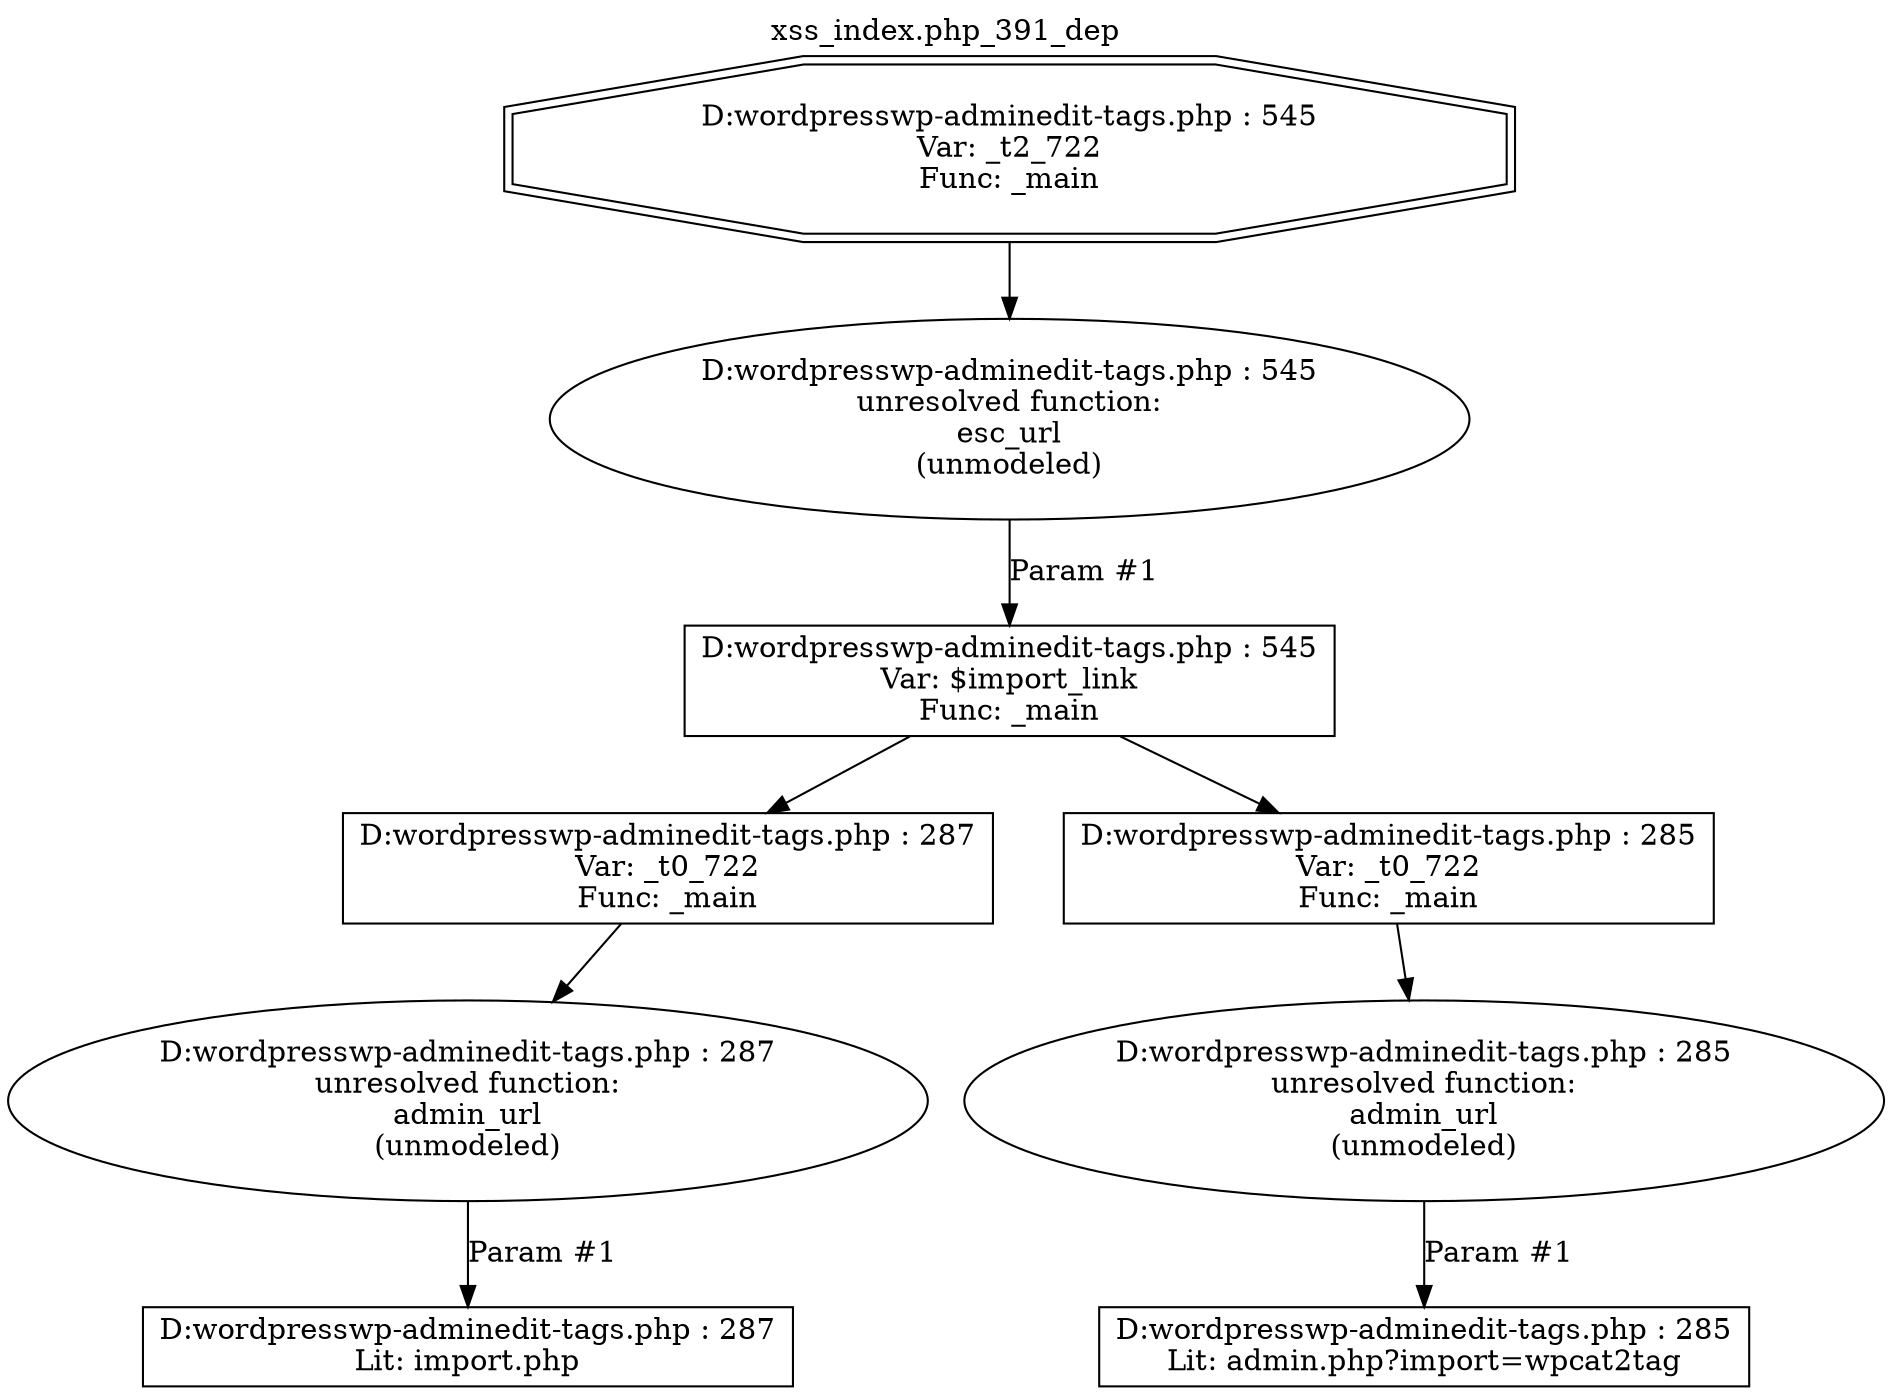 digraph cfg {
  label="xss_index.php_391_dep";
  labelloc=t;
  n1 [shape=doubleoctagon, label="D:\wordpress\wp-admin\edit-tags.php : 545\nVar: _t2_722\nFunc: _main\n"];
  n2 [shape=ellipse, label="D:\wordpress\wp-admin\edit-tags.php : 545\nunresolved function:\nesc_url\n(unmodeled)\n"];
  n3 [shape=box, label="D:\wordpress\wp-admin\edit-tags.php : 545\nVar: $import_link\nFunc: _main\n"];
  n4 [shape=box, label="D:\wordpress\wp-admin\edit-tags.php : 287\nVar: _t0_722\nFunc: _main\n"];
  n5 [shape=ellipse, label="D:\wordpress\wp-admin\edit-tags.php : 287\nunresolved function:\nadmin_url\n(unmodeled)\n"];
  n6 [shape=box, label="D:\wordpress\wp-admin\edit-tags.php : 287\nLit: import.php\n"];
  n7 [shape=box, label="D:\wordpress\wp-admin\edit-tags.php : 285\nVar: _t0_722\nFunc: _main\n"];
  n8 [shape=ellipse, label="D:\wordpress\wp-admin\edit-tags.php : 285\nunresolved function:\nadmin_url\n(unmodeled)\n"];
  n9 [shape=box, label="D:\wordpress\wp-admin\edit-tags.php : 285\nLit: admin.php?import=wpcat2tag\n"];
  n1 -> n2;
  n4 -> n5;
  n5 -> n6[label="Param #1"];
  n3 -> n4;
  n3 -> n7;
  n7 -> n8;
  n8 -> n9[label="Param #1"];
  n2 -> n3[label="Param #1"];
}
